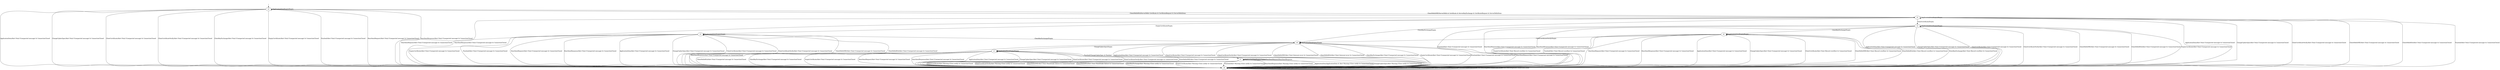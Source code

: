 digraph {
__start0 [label="" shape="none"];
__start0 -> s4;
s4
s0
s1
s2
s3
s5
s6
s7
s8
s4 -> s8 [label="ApplicationData/Alert Fatal (Unexpected message) & ConnectionClosed"]
s4 -> s4 [label="ApplicationDataEmpty/Empty"]
s4 -> s8 [label="ChangeCipherSpec/Alert Fatal (Unexpected message) & ConnectionClosed"]
s4 -> s8 [label="ClientCertificate/Alert Fatal (Unexpected message) & ConnectionClosed"]
s4 -> s8 [label="ClientCertificateVerify/Alert Fatal (Unexpected message) & ConnectionClosed"]
s4 -> s5 [label="ClientHelloDHE/ServerHello & Certificate & ServerKeyExchange & CertificateRequest & ServerHelloDone"]
s4 -> s5 [label="ClientHelloRSA/ServerHello Certificate & CertificateRequest & ServerHelloDone"]
s4 -> s8 [label="ClientKeyExchange/Alert Fatal (Unexpected message) & ConnectionClosed"]
s4 -> s8 [label="EmptyCertificate/Alert Fatal (Unexpected message) & ConnectionClosed"]
s4 -> s8 [label="Finished/Alert Fatal (Unexpected message) & ConnectionClosed"]
s4 -> s8 [label="HeartbeatRequest/Alert Fatal (Unexpected message) & ConnectionClosed"]
s4 -> s8 [label="HeartbeatResponse/Alert Fatal (Unexpected message) & ConnectionClosed"]
s0 -> s8 [label="ApplicationData/Alert Fatal (Unexpected message) & ConnectionClosed"]
s0 -> s0 [label="ApplicationDataEmpty/Empty"]
s0 -> s8 [label="ChangeCipherSpec/Alert Fatal (Unexpected message) & ConnectionClosed"]
s0 -> s8 [label="ClientCertificate/Alert Fatal (Record overflow) & ConnectionClosed"]
s0 -> s6 [label="ClientCertificateVerify/Empty"]
s0 -> s8 [label="ClientHelloDHE/Alert Fatal (Record overflow) & ConnectionClosed"]
s0 -> s8 [label="ClientHelloRSA/Alert Fatal (Record overflow) & ConnectionClosed"]
s0 -> s8 [label="ClientKeyExchange/Alert Fatal (Record overflow) & ConnectionClosed"]
s0 -> s8 [label="EmptyCertificate/Alert Fatal (Record overflow) & ConnectionClosed"]
s0 -> s8 [label="Finished/Alert Fatal (Record overflow) & ConnectionClosed"]
s0 -> s8 [label="HeartbeatRequest/Alert Fatal (Unexpected message) & ConnectionClosed"]
s0 -> s8 [label="HeartbeatResponse/Alert Fatal (Unexpected message) & ConnectionClosed"]
s1 -> s8 [label="ApplicationData/Alert Fatal (Unexpected message) & ConnectionClosed"]
s1 -> s1 [label="ApplicationDataEmpty/Empty"]
s1 -> s8 [label="ChangeCipherSpec/Alert Fatal (Unexpected message) & ConnectionClosed"]
s1 -> s8 [label="ClientCertificate/Alert Fatal (Unexpected message) & ConnectionClosed"]
s1 -> s8 [label="ClientCertificateVerify/Alert Fatal (Unexpected message) & ConnectionClosed"]
s1 -> s8 [label="ClientHelloDHE/Alert Fatal (Unexpected message) & ConnectionClosed"]
s1 -> s8 [label="ClientHelloRSA/Alert Fatal (Unexpected message) & ConnectionClosed"]
s1 -> s8 [label="ClientKeyExchange/Alert Fatal (Unexpected message) & ConnectionClosed"]
s1 -> s8 [label="EmptyCertificate/Alert Fatal (Unexpected message) & ConnectionClosed"]
s1 -> s7 [label="Finished/ChangeCipherSpec & Finished"]
s1 -> s8 [label="HeartbeatRequest/Alert Fatal (Unexpected message) & ConnectionClosed"]
s1 -> s8 [label="HeartbeatResponse/Alert Fatal (Unexpected message) & ConnectionClosed"]
s2 -> s8 [label="ApplicationData/Alert Fatal (Unexpected message) & ConnectionClosed"]
s2 -> s2 [label="ApplicationDataEmpty/Empty"]
s2 -> s8 [label="ChangeCipherSpec/Alert Fatal (Unexpected message) & ConnectionClosed"]
s2 -> s8 [label="ClientCertificate/Alert Fatal (Unexpected message) & ConnectionClosed"]
s2 -> s8 [label="ClientCertificateVerify/Alert Fatal (Unexpected message) & ConnectionClosed"]
s2 -> s8 [label="ClientHelloDHE/Alert Fatal (Unexpected message) & ConnectionClosed"]
s2 -> s8 [label="ClientHelloRSA/Alert Fatal (Unexpected message) & ConnectionClosed"]
s2 -> s0 [label="ClientKeyExchange/Empty"]
s2 -> s8 [label="EmptyCertificate/Alert Fatal (Unexpected message) & ConnectionClosed"]
s2 -> s8 [label="Finished/Alert Fatal (Unexpected message) & ConnectionClosed"]
s2 -> s8 [label="HeartbeatRequest/Alert Fatal (Unexpected message) & ConnectionClosed"]
s2 -> s8 [label="HeartbeatResponse/Alert Fatal (Unexpected message) & ConnectionClosed"]
s3 -> s8 [label="ApplicationData/Alert Fatal (Unexpected message) & ConnectionClosed"]
s3 -> s3 [label="ApplicationDataEmpty/Empty"]
s3 -> s8 [label="ChangeCipherSpec/Alert Fatal (Unexpected message) & ConnectionClosed"]
s3 -> s8 [label="ClientCertificate/Alert Fatal (Unexpected message) & ConnectionClosed"]
s3 -> s8 [label="ClientCertificateVerify/Alert Fatal (Unexpected message) & ConnectionClosed"]
s3 -> s8 [label="ClientHelloDHE/Alert Fatal (Unexpected message) & ConnectionClosed"]
s3 -> s8 [label="ClientHelloRSA/Alert Fatal (Unexpected message) & ConnectionClosed"]
s3 -> s6 [label="ClientKeyExchange/Empty"]
s3 -> s8 [label="EmptyCertificate/Alert Fatal (Unexpected message) & ConnectionClosed"]
s3 -> s8 [label="Finished/Alert Fatal (Unexpected message) & ConnectionClosed"]
s3 -> s8 [label="HeartbeatRequest/Alert Fatal (Unexpected message) & ConnectionClosed"]
s3 -> s8 [label="HeartbeatResponse/Alert Fatal (Unexpected message) & ConnectionClosed"]
s5 -> s8 [label="ApplicationData/Alert Fatal (Unexpected message) & ConnectionClosed"]
s5 -> s5 [label="ApplicationDataEmpty/Empty"]
s5 -> s8 [label="ChangeCipherSpec/Alert Fatal (Unexpected message) & ConnectionClosed"]
s5 -> s2 [label="ClientCertificate/Empty"]
s5 -> s8 [label="ClientCertificateVerify/Alert Fatal (Unexpected message) & ConnectionClosed"]
s5 -> s8 [label="ClientHelloDHE/Alert Fatal (Unexpected message) & ConnectionClosed"]
s5 -> s8 [label="ClientHelloRSA/Alert Fatal (Unexpected message) & ConnectionClosed"]
s5 -> s6 [label="ClientKeyExchange/Empty"]
s5 -> s3 [label="EmptyCertificate/Empty"]
s5 -> s8 [label="Finished/Alert Fatal (Unexpected message) & ConnectionClosed"]
s5 -> s8 [label="HeartbeatRequest/Alert Fatal (Unexpected message) & ConnectionClosed"]
s5 -> s8 [label="HeartbeatResponse/Alert Fatal (Unexpected message) & ConnectionClosed"]
s6 -> s8 [label="ApplicationData/Alert Fatal (Unexpected message) & ConnectionClosed"]
s6 -> s6 [label="ApplicationDataEmpty/Empty"]
s6 -> s1 [label="ChangeCipherSpec/Empty"]
s6 -> s8 [label="ClientCertificate/Alert Fatal (Unexpected message) & ConnectionClosed"]
s6 -> s8 [label="ClientCertificateVerify/Alert Fatal (Unexpected message) & ConnectionClosed"]
s6 -> s8 [label="ClientHelloDHE/Alert Fatal (Internal error) & ConnectionClosed"]
s6 -> s8 [label="ClientHelloRSA/Alert Fatal (Internal error) & ConnectionClosed"]
s6 -> s8 [label="ClientKeyExchange/Alert Fatal (Unexpected message) & ConnectionClosed"]
s6 -> s8 [label="EmptyCertificate/Alert Fatal (Unexpected message) & ConnectionClosed"]
s6 -> s8 [label="Finished/Alert Fatal (Unexpected message) & ConnectionClosed"]
s6 -> s8 [label="HeartbeatRequest/Alert Fatal (Unexpected message) & ConnectionClosed"]
s6 -> s8 [label="HeartbeatResponse/Alert Fatal (Unexpected message) & ConnectionClosed"]
s7 -> s8 [label="ApplicationData/ApplicationData & Alert Warning (Close notify) & ConnectionClosed"]
s7 -> s7 [label="ApplicationDataEmpty/Empty"]
s7 -> s8 [label="ChangeCipherSpec/Alert Warning (Close notify) & ConnectionClosed"]
s7 -> s8 [label="ClientCertificate/Alert Warning (Close notify) & ConnectionClosed"]
s7 -> s8 [label="ClientCertificateVerify/Alert Warning (Close notify) & ConnectionClosed"]
s7 -> s8 [label="ClientHelloDHE/Alert Fatal (Handshake failure) & ConnectionClosed"]
s7 -> s8 [label="ClientHelloRSA/Alert Fatal (Handshake failure) & ConnectionClosed"]
s7 -> s8 [label="ClientKeyExchange/Alert Warning (Close notify) & ConnectionClosed"]
s7 -> s8 [label="EmptyCertificate/Alert Warning (Close notify) & ConnectionClosed"]
s7 -> s8 [label="Finished/Alert Warning (Close notify) & ConnectionClosed"]
s7 -> s7 [label="HeartbeatRequest/HeartbeatResponse"]
s7 -> s8 [label="HeartbeatResponse/Alert Warning (Close notify) & ConnectionClosed"]
s8 -> s8 [label="ApplicationData/ConnectionClosed"]
s8 -> s8 [label="ApplicationDataEmpty/ConnectionClosed"]
s8 -> s8 [label="ChangeCipherSpec/ConnectionClosed"]
s8 -> s8 [label="ClientCertificate/ConnectionClosed"]
s8 -> s8 [label="ClientCertificateVerify/ConnectionClosed"]
s8 -> s8 [label="ClientHelloDHE/ConnectionClosed"]
s8 -> s8 [label="ClientHelloRSA/ConnectionClosed"]
s8 -> s8 [label="ClientKeyExchange/ConnectionClosed"]
s8 -> s8 [label="EmptyCertificate/ConnectionClosed"]
s8 -> s8 [label="Finished/ConnectionClosed"]
s8 -> s8 [label="HeartbeatRequest/ConnectionClosed"]
s8 -> s8 [label="HeartbeatResponse/ConnectionClosed"]
}
